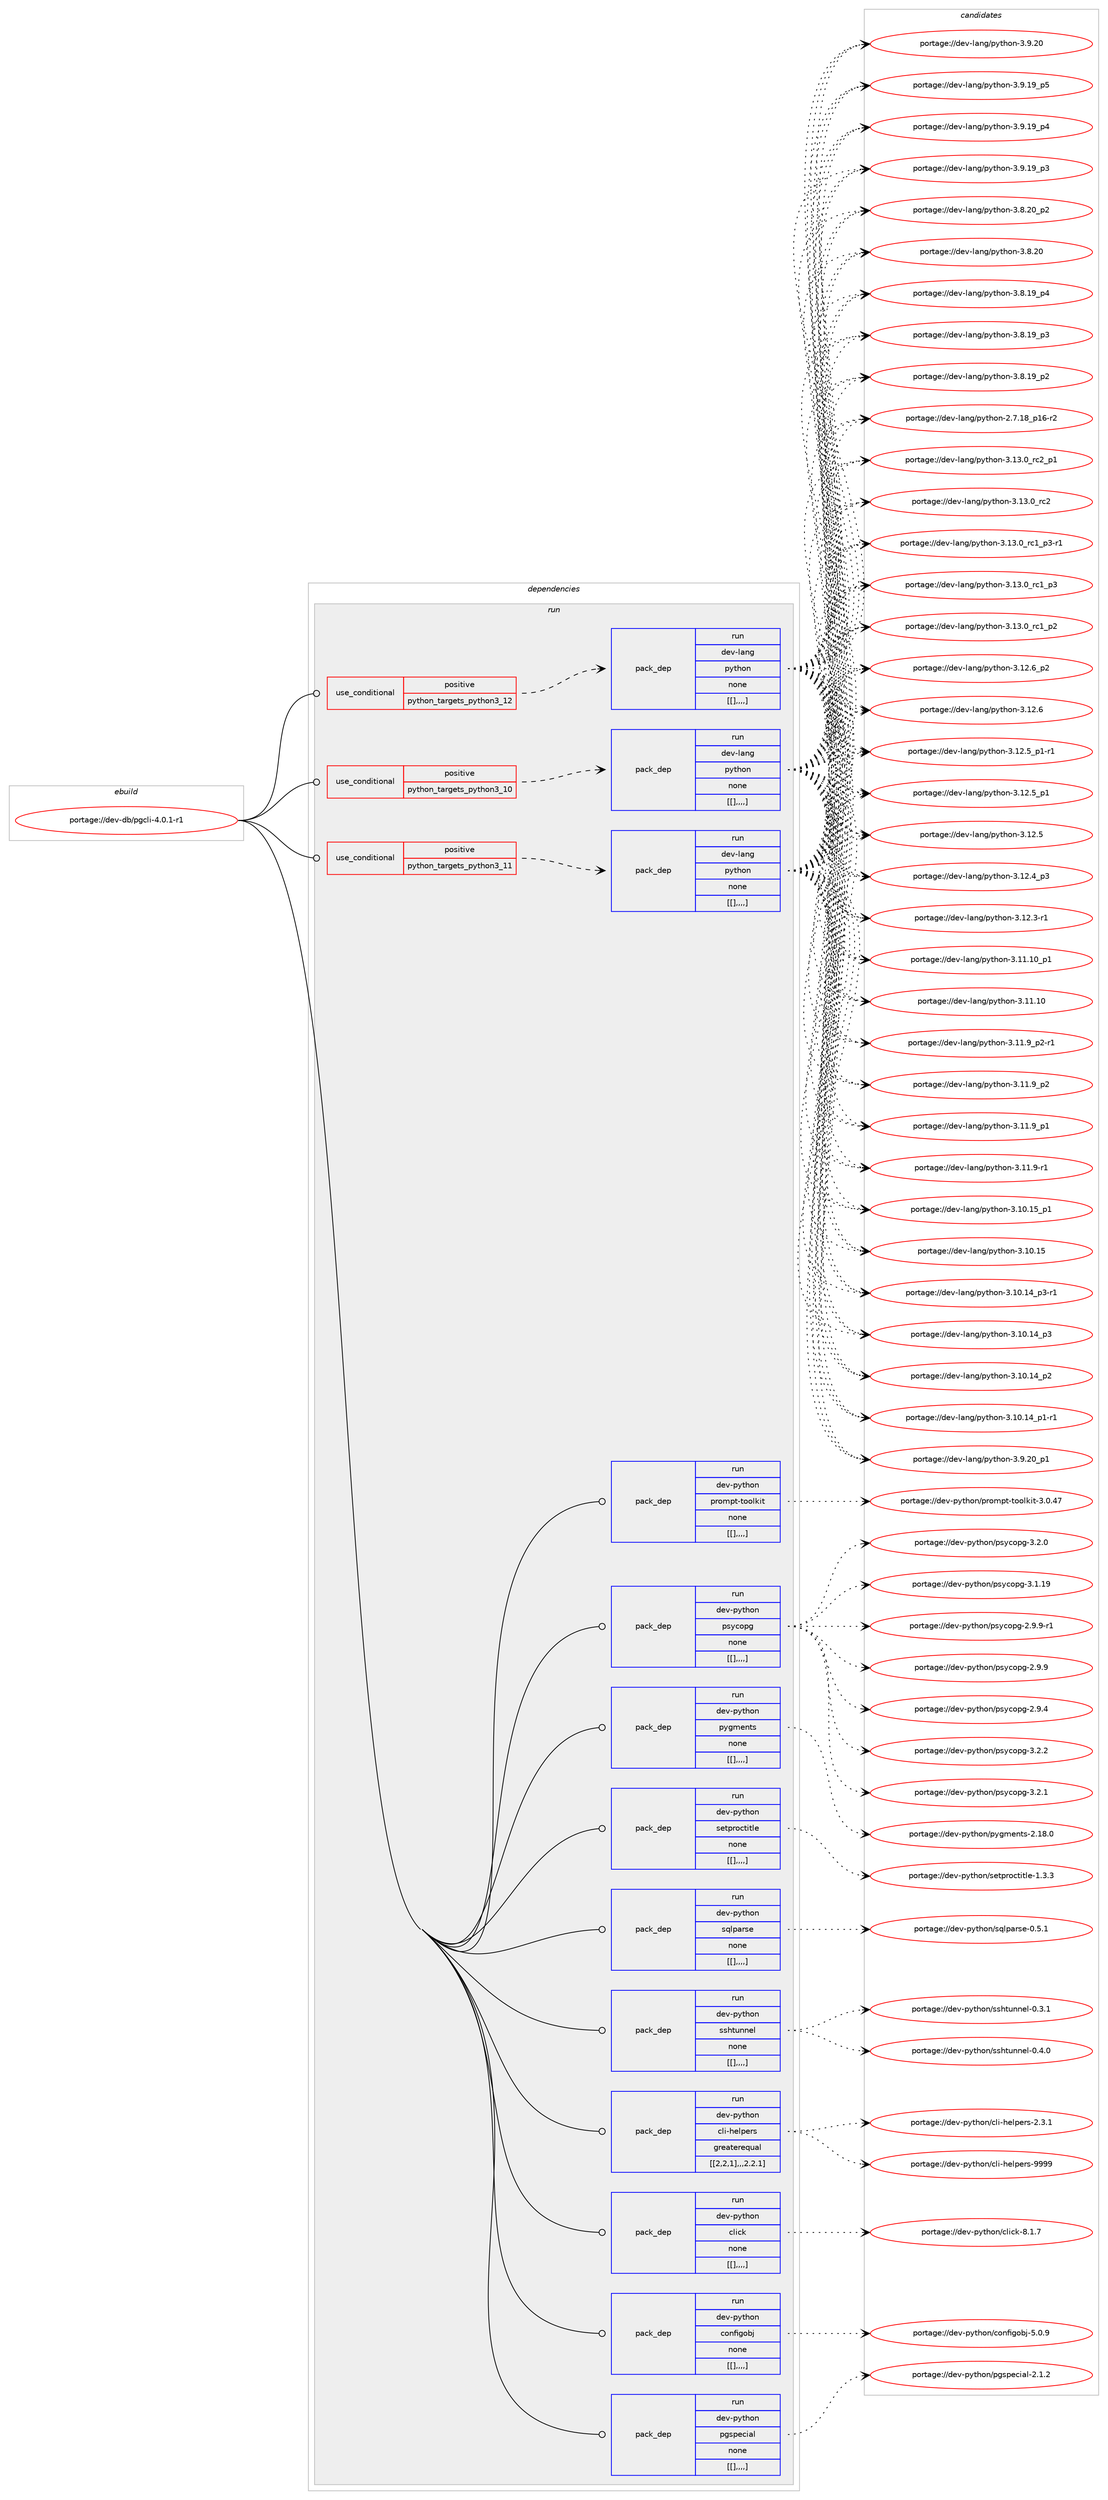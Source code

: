 digraph prolog {

# *************
# Graph options
# *************

newrank=true;
concentrate=true;
compound=true;
graph [rankdir=LR,fontname=Helvetica,fontsize=10,ranksep=1.5];#, ranksep=2.5, nodesep=0.2];
edge  [arrowhead=vee];
node  [fontname=Helvetica,fontsize=10];

# **********
# The ebuild
# **********

subgraph cluster_leftcol {
color=gray;
label=<<i>ebuild</i>>;
id [label="portage://dev-db/pgcli-4.0.1-r1", color=red, width=4, href="../dev-db/pgcli-4.0.1-r1.svg"];
}

# ****************
# The dependencies
# ****************

subgraph cluster_midcol {
color=gray;
label=<<i>dependencies</i>>;
subgraph cluster_compile {
fillcolor="#eeeeee";
style=filled;
label=<<i>compile</i>>;
}
subgraph cluster_compileandrun {
fillcolor="#eeeeee";
style=filled;
label=<<i>compile and run</i>>;
}
subgraph cluster_run {
fillcolor="#eeeeee";
style=filled;
label=<<i>run</i>>;
subgraph cond18253 {
dependency68476 [label=<<TABLE BORDER="0" CELLBORDER="1" CELLSPACING="0" CELLPADDING="4"><TR><TD ROWSPAN="3" CELLPADDING="10">use_conditional</TD></TR><TR><TD>positive</TD></TR><TR><TD>python_targets_python3_10</TD></TR></TABLE>>, shape=none, color=red];
subgraph pack49282 {
dependency68477 [label=<<TABLE BORDER="0" CELLBORDER="1" CELLSPACING="0" CELLPADDING="4" WIDTH="220"><TR><TD ROWSPAN="6" CELLPADDING="30">pack_dep</TD></TR><TR><TD WIDTH="110">run</TD></TR><TR><TD>dev-lang</TD></TR><TR><TD>python</TD></TR><TR><TD>none</TD></TR><TR><TD>[[],,,,]</TD></TR></TABLE>>, shape=none, color=blue];
}
dependency68476:e -> dependency68477:w [weight=20,style="dashed",arrowhead="vee"];
}
id:e -> dependency68476:w [weight=20,style="solid",arrowhead="odot"];
subgraph cond18254 {
dependency68478 [label=<<TABLE BORDER="0" CELLBORDER="1" CELLSPACING="0" CELLPADDING="4"><TR><TD ROWSPAN="3" CELLPADDING="10">use_conditional</TD></TR><TR><TD>positive</TD></TR><TR><TD>python_targets_python3_11</TD></TR></TABLE>>, shape=none, color=red];
subgraph pack49283 {
dependency68479 [label=<<TABLE BORDER="0" CELLBORDER="1" CELLSPACING="0" CELLPADDING="4" WIDTH="220"><TR><TD ROWSPAN="6" CELLPADDING="30">pack_dep</TD></TR><TR><TD WIDTH="110">run</TD></TR><TR><TD>dev-lang</TD></TR><TR><TD>python</TD></TR><TR><TD>none</TD></TR><TR><TD>[[],,,,]</TD></TR></TABLE>>, shape=none, color=blue];
}
dependency68478:e -> dependency68479:w [weight=20,style="dashed",arrowhead="vee"];
}
id:e -> dependency68478:w [weight=20,style="solid",arrowhead="odot"];
subgraph cond18255 {
dependency68480 [label=<<TABLE BORDER="0" CELLBORDER="1" CELLSPACING="0" CELLPADDING="4"><TR><TD ROWSPAN="3" CELLPADDING="10">use_conditional</TD></TR><TR><TD>positive</TD></TR><TR><TD>python_targets_python3_12</TD></TR></TABLE>>, shape=none, color=red];
subgraph pack49284 {
dependency68481 [label=<<TABLE BORDER="0" CELLBORDER="1" CELLSPACING="0" CELLPADDING="4" WIDTH="220"><TR><TD ROWSPAN="6" CELLPADDING="30">pack_dep</TD></TR><TR><TD WIDTH="110">run</TD></TR><TR><TD>dev-lang</TD></TR><TR><TD>python</TD></TR><TR><TD>none</TD></TR><TR><TD>[[],,,,]</TD></TR></TABLE>>, shape=none, color=blue];
}
dependency68480:e -> dependency68481:w [weight=20,style="dashed",arrowhead="vee"];
}
id:e -> dependency68480:w [weight=20,style="solid",arrowhead="odot"];
subgraph pack49285 {
dependency68482 [label=<<TABLE BORDER="0" CELLBORDER="1" CELLSPACING="0" CELLPADDING="4" WIDTH="220"><TR><TD ROWSPAN="6" CELLPADDING="30">pack_dep</TD></TR><TR><TD WIDTH="110">run</TD></TR><TR><TD>dev-python</TD></TR><TR><TD>cli-helpers</TD></TR><TR><TD>greaterequal</TD></TR><TR><TD>[[2,2,1],,,2.2.1]</TD></TR></TABLE>>, shape=none, color=blue];
}
id:e -> dependency68482:w [weight=20,style="solid",arrowhead="odot"];
subgraph pack49286 {
dependency68483 [label=<<TABLE BORDER="0" CELLBORDER="1" CELLSPACING="0" CELLPADDING="4" WIDTH="220"><TR><TD ROWSPAN="6" CELLPADDING="30">pack_dep</TD></TR><TR><TD WIDTH="110">run</TD></TR><TR><TD>dev-python</TD></TR><TR><TD>click</TD></TR><TR><TD>none</TD></TR><TR><TD>[[],,,,]</TD></TR></TABLE>>, shape=none, color=blue];
}
id:e -> dependency68483:w [weight=20,style="solid",arrowhead="odot"];
subgraph pack49287 {
dependency68484 [label=<<TABLE BORDER="0" CELLBORDER="1" CELLSPACING="0" CELLPADDING="4" WIDTH="220"><TR><TD ROWSPAN="6" CELLPADDING="30">pack_dep</TD></TR><TR><TD WIDTH="110">run</TD></TR><TR><TD>dev-python</TD></TR><TR><TD>configobj</TD></TR><TR><TD>none</TD></TR><TR><TD>[[],,,,]</TD></TR></TABLE>>, shape=none, color=blue];
}
id:e -> dependency68484:w [weight=20,style="solid",arrowhead="odot"];
subgraph pack49288 {
dependency68485 [label=<<TABLE BORDER="0" CELLBORDER="1" CELLSPACING="0" CELLPADDING="4" WIDTH="220"><TR><TD ROWSPAN="6" CELLPADDING="30">pack_dep</TD></TR><TR><TD WIDTH="110">run</TD></TR><TR><TD>dev-python</TD></TR><TR><TD>pgspecial</TD></TR><TR><TD>none</TD></TR><TR><TD>[[],,,,]</TD></TR></TABLE>>, shape=none, color=blue];
}
id:e -> dependency68485:w [weight=20,style="solid",arrowhead="odot"];
subgraph pack49289 {
dependency68486 [label=<<TABLE BORDER="0" CELLBORDER="1" CELLSPACING="0" CELLPADDING="4" WIDTH="220"><TR><TD ROWSPAN="6" CELLPADDING="30">pack_dep</TD></TR><TR><TD WIDTH="110">run</TD></TR><TR><TD>dev-python</TD></TR><TR><TD>prompt-toolkit</TD></TR><TR><TD>none</TD></TR><TR><TD>[[],,,,]</TD></TR></TABLE>>, shape=none, color=blue];
}
id:e -> dependency68486:w [weight=20,style="solid",arrowhead="odot"];
subgraph pack49290 {
dependency68487 [label=<<TABLE BORDER="0" CELLBORDER="1" CELLSPACING="0" CELLPADDING="4" WIDTH="220"><TR><TD ROWSPAN="6" CELLPADDING="30">pack_dep</TD></TR><TR><TD WIDTH="110">run</TD></TR><TR><TD>dev-python</TD></TR><TR><TD>psycopg</TD></TR><TR><TD>none</TD></TR><TR><TD>[[],,,,]</TD></TR></TABLE>>, shape=none, color=blue];
}
id:e -> dependency68487:w [weight=20,style="solid",arrowhead="odot"];
subgraph pack49291 {
dependency68488 [label=<<TABLE BORDER="0" CELLBORDER="1" CELLSPACING="0" CELLPADDING="4" WIDTH="220"><TR><TD ROWSPAN="6" CELLPADDING="30">pack_dep</TD></TR><TR><TD WIDTH="110">run</TD></TR><TR><TD>dev-python</TD></TR><TR><TD>pygments</TD></TR><TR><TD>none</TD></TR><TR><TD>[[],,,,]</TD></TR></TABLE>>, shape=none, color=blue];
}
id:e -> dependency68488:w [weight=20,style="solid",arrowhead="odot"];
subgraph pack49292 {
dependency68489 [label=<<TABLE BORDER="0" CELLBORDER="1" CELLSPACING="0" CELLPADDING="4" WIDTH="220"><TR><TD ROWSPAN="6" CELLPADDING="30">pack_dep</TD></TR><TR><TD WIDTH="110">run</TD></TR><TR><TD>dev-python</TD></TR><TR><TD>setproctitle</TD></TR><TR><TD>none</TD></TR><TR><TD>[[],,,,]</TD></TR></TABLE>>, shape=none, color=blue];
}
id:e -> dependency68489:w [weight=20,style="solid",arrowhead="odot"];
subgraph pack49293 {
dependency68490 [label=<<TABLE BORDER="0" CELLBORDER="1" CELLSPACING="0" CELLPADDING="4" WIDTH="220"><TR><TD ROWSPAN="6" CELLPADDING="30">pack_dep</TD></TR><TR><TD WIDTH="110">run</TD></TR><TR><TD>dev-python</TD></TR><TR><TD>sqlparse</TD></TR><TR><TD>none</TD></TR><TR><TD>[[],,,,]</TD></TR></TABLE>>, shape=none, color=blue];
}
id:e -> dependency68490:w [weight=20,style="solid",arrowhead="odot"];
subgraph pack49294 {
dependency68491 [label=<<TABLE BORDER="0" CELLBORDER="1" CELLSPACING="0" CELLPADDING="4" WIDTH="220"><TR><TD ROWSPAN="6" CELLPADDING="30">pack_dep</TD></TR><TR><TD WIDTH="110">run</TD></TR><TR><TD>dev-python</TD></TR><TR><TD>sshtunnel</TD></TR><TR><TD>none</TD></TR><TR><TD>[[],,,,]</TD></TR></TABLE>>, shape=none, color=blue];
}
id:e -> dependency68491:w [weight=20,style="solid",arrowhead="odot"];
}
}

# **************
# The candidates
# **************

subgraph cluster_choices {
rank=same;
color=gray;
label=<<i>candidates</i>>;

subgraph choice49282 {
color=black;
nodesep=1;
choice100101118451089711010347112121116104111110455146495146489511499509511249 [label="portage://dev-lang/python-3.13.0_rc2_p1", color=red, width=4,href="../dev-lang/python-3.13.0_rc2_p1.svg"];
choice10010111845108971101034711212111610411111045514649514648951149950 [label="portage://dev-lang/python-3.13.0_rc2", color=red, width=4,href="../dev-lang/python-3.13.0_rc2.svg"];
choice1001011184510897110103471121211161041111104551464951464895114994995112514511449 [label="portage://dev-lang/python-3.13.0_rc1_p3-r1", color=red, width=4,href="../dev-lang/python-3.13.0_rc1_p3-r1.svg"];
choice100101118451089711010347112121116104111110455146495146489511499499511251 [label="portage://dev-lang/python-3.13.0_rc1_p3", color=red, width=4,href="../dev-lang/python-3.13.0_rc1_p3.svg"];
choice100101118451089711010347112121116104111110455146495146489511499499511250 [label="portage://dev-lang/python-3.13.0_rc1_p2", color=red, width=4,href="../dev-lang/python-3.13.0_rc1_p2.svg"];
choice100101118451089711010347112121116104111110455146495046549511250 [label="portage://dev-lang/python-3.12.6_p2", color=red, width=4,href="../dev-lang/python-3.12.6_p2.svg"];
choice10010111845108971101034711212111610411111045514649504654 [label="portage://dev-lang/python-3.12.6", color=red, width=4,href="../dev-lang/python-3.12.6.svg"];
choice1001011184510897110103471121211161041111104551464950465395112494511449 [label="portage://dev-lang/python-3.12.5_p1-r1", color=red, width=4,href="../dev-lang/python-3.12.5_p1-r1.svg"];
choice100101118451089711010347112121116104111110455146495046539511249 [label="portage://dev-lang/python-3.12.5_p1", color=red, width=4,href="../dev-lang/python-3.12.5_p1.svg"];
choice10010111845108971101034711212111610411111045514649504653 [label="portage://dev-lang/python-3.12.5", color=red, width=4,href="../dev-lang/python-3.12.5.svg"];
choice100101118451089711010347112121116104111110455146495046529511251 [label="portage://dev-lang/python-3.12.4_p3", color=red, width=4,href="../dev-lang/python-3.12.4_p3.svg"];
choice100101118451089711010347112121116104111110455146495046514511449 [label="portage://dev-lang/python-3.12.3-r1", color=red, width=4,href="../dev-lang/python-3.12.3-r1.svg"];
choice10010111845108971101034711212111610411111045514649494649489511249 [label="portage://dev-lang/python-3.11.10_p1", color=red, width=4,href="../dev-lang/python-3.11.10_p1.svg"];
choice1001011184510897110103471121211161041111104551464949464948 [label="portage://dev-lang/python-3.11.10", color=red, width=4,href="../dev-lang/python-3.11.10.svg"];
choice1001011184510897110103471121211161041111104551464949465795112504511449 [label="portage://dev-lang/python-3.11.9_p2-r1", color=red, width=4,href="../dev-lang/python-3.11.9_p2-r1.svg"];
choice100101118451089711010347112121116104111110455146494946579511250 [label="portage://dev-lang/python-3.11.9_p2", color=red, width=4,href="../dev-lang/python-3.11.9_p2.svg"];
choice100101118451089711010347112121116104111110455146494946579511249 [label="portage://dev-lang/python-3.11.9_p1", color=red, width=4,href="../dev-lang/python-3.11.9_p1.svg"];
choice100101118451089711010347112121116104111110455146494946574511449 [label="portage://dev-lang/python-3.11.9-r1", color=red, width=4,href="../dev-lang/python-3.11.9-r1.svg"];
choice10010111845108971101034711212111610411111045514649484649539511249 [label="portage://dev-lang/python-3.10.15_p1", color=red, width=4,href="../dev-lang/python-3.10.15_p1.svg"];
choice1001011184510897110103471121211161041111104551464948464953 [label="portage://dev-lang/python-3.10.15", color=red, width=4,href="../dev-lang/python-3.10.15.svg"];
choice100101118451089711010347112121116104111110455146494846495295112514511449 [label="portage://dev-lang/python-3.10.14_p3-r1", color=red, width=4,href="../dev-lang/python-3.10.14_p3-r1.svg"];
choice10010111845108971101034711212111610411111045514649484649529511251 [label="portage://dev-lang/python-3.10.14_p3", color=red, width=4,href="../dev-lang/python-3.10.14_p3.svg"];
choice10010111845108971101034711212111610411111045514649484649529511250 [label="portage://dev-lang/python-3.10.14_p2", color=red, width=4,href="../dev-lang/python-3.10.14_p2.svg"];
choice100101118451089711010347112121116104111110455146494846495295112494511449 [label="portage://dev-lang/python-3.10.14_p1-r1", color=red, width=4,href="../dev-lang/python-3.10.14_p1-r1.svg"];
choice100101118451089711010347112121116104111110455146574650489511249 [label="portage://dev-lang/python-3.9.20_p1", color=red, width=4,href="../dev-lang/python-3.9.20_p1.svg"];
choice10010111845108971101034711212111610411111045514657465048 [label="portage://dev-lang/python-3.9.20", color=red, width=4,href="../dev-lang/python-3.9.20.svg"];
choice100101118451089711010347112121116104111110455146574649579511253 [label="portage://dev-lang/python-3.9.19_p5", color=red, width=4,href="../dev-lang/python-3.9.19_p5.svg"];
choice100101118451089711010347112121116104111110455146574649579511252 [label="portage://dev-lang/python-3.9.19_p4", color=red, width=4,href="../dev-lang/python-3.9.19_p4.svg"];
choice100101118451089711010347112121116104111110455146574649579511251 [label="portage://dev-lang/python-3.9.19_p3", color=red, width=4,href="../dev-lang/python-3.9.19_p3.svg"];
choice100101118451089711010347112121116104111110455146564650489511250 [label="portage://dev-lang/python-3.8.20_p2", color=red, width=4,href="../dev-lang/python-3.8.20_p2.svg"];
choice10010111845108971101034711212111610411111045514656465048 [label="portage://dev-lang/python-3.8.20", color=red, width=4,href="../dev-lang/python-3.8.20.svg"];
choice100101118451089711010347112121116104111110455146564649579511252 [label="portage://dev-lang/python-3.8.19_p4", color=red, width=4,href="../dev-lang/python-3.8.19_p4.svg"];
choice100101118451089711010347112121116104111110455146564649579511251 [label="portage://dev-lang/python-3.8.19_p3", color=red, width=4,href="../dev-lang/python-3.8.19_p3.svg"];
choice100101118451089711010347112121116104111110455146564649579511250 [label="portage://dev-lang/python-3.8.19_p2", color=red, width=4,href="../dev-lang/python-3.8.19_p2.svg"];
choice100101118451089711010347112121116104111110455046554649569511249544511450 [label="portage://dev-lang/python-2.7.18_p16-r2", color=red, width=4,href="../dev-lang/python-2.7.18_p16-r2.svg"];
dependency68477:e -> choice100101118451089711010347112121116104111110455146495146489511499509511249:w [style=dotted,weight="100"];
dependency68477:e -> choice10010111845108971101034711212111610411111045514649514648951149950:w [style=dotted,weight="100"];
dependency68477:e -> choice1001011184510897110103471121211161041111104551464951464895114994995112514511449:w [style=dotted,weight="100"];
dependency68477:e -> choice100101118451089711010347112121116104111110455146495146489511499499511251:w [style=dotted,weight="100"];
dependency68477:e -> choice100101118451089711010347112121116104111110455146495146489511499499511250:w [style=dotted,weight="100"];
dependency68477:e -> choice100101118451089711010347112121116104111110455146495046549511250:w [style=dotted,weight="100"];
dependency68477:e -> choice10010111845108971101034711212111610411111045514649504654:w [style=dotted,weight="100"];
dependency68477:e -> choice1001011184510897110103471121211161041111104551464950465395112494511449:w [style=dotted,weight="100"];
dependency68477:e -> choice100101118451089711010347112121116104111110455146495046539511249:w [style=dotted,weight="100"];
dependency68477:e -> choice10010111845108971101034711212111610411111045514649504653:w [style=dotted,weight="100"];
dependency68477:e -> choice100101118451089711010347112121116104111110455146495046529511251:w [style=dotted,weight="100"];
dependency68477:e -> choice100101118451089711010347112121116104111110455146495046514511449:w [style=dotted,weight="100"];
dependency68477:e -> choice10010111845108971101034711212111610411111045514649494649489511249:w [style=dotted,weight="100"];
dependency68477:e -> choice1001011184510897110103471121211161041111104551464949464948:w [style=dotted,weight="100"];
dependency68477:e -> choice1001011184510897110103471121211161041111104551464949465795112504511449:w [style=dotted,weight="100"];
dependency68477:e -> choice100101118451089711010347112121116104111110455146494946579511250:w [style=dotted,weight="100"];
dependency68477:e -> choice100101118451089711010347112121116104111110455146494946579511249:w [style=dotted,weight="100"];
dependency68477:e -> choice100101118451089711010347112121116104111110455146494946574511449:w [style=dotted,weight="100"];
dependency68477:e -> choice10010111845108971101034711212111610411111045514649484649539511249:w [style=dotted,weight="100"];
dependency68477:e -> choice1001011184510897110103471121211161041111104551464948464953:w [style=dotted,weight="100"];
dependency68477:e -> choice100101118451089711010347112121116104111110455146494846495295112514511449:w [style=dotted,weight="100"];
dependency68477:e -> choice10010111845108971101034711212111610411111045514649484649529511251:w [style=dotted,weight="100"];
dependency68477:e -> choice10010111845108971101034711212111610411111045514649484649529511250:w [style=dotted,weight="100"];
dependency68477:e -> choice100101118451089711010347112121116104111110455146494846495295112494511449:w [style=dotted,weight="100"];
dependency68477:e -> choice100101118451089711010347112121116104111110455146574650489511249:w [style=dotted,weight="100"];
dependency68477:e -> choice10010111845108971101034711212111610411111045514657465048:w [style=dotted,weight="100"];
dependency68477:e -> choice100101118451089711010347112121116104111110455146574649579511253:w [style=dotted,weight="100"];
dependency68477:e -> choice100101118451089711010347112121116104111110455146574649579511252:w [style=dotted,weight="100"];
dependency68477:e -> choice100101118451089711010347112121116104111110455146574649579511251:w [style=dotted,weight="100"];
dependency68477:e -> choice100101118451089711010347112121116104111110455146564650489511250:w [style=dotted,weight="100"];
dependency68477:e -> choice10010111845108971101034711212111610411111045514656465048:w [style=dotted,weight="100"];
dependency68477:e -> choice100101118451089711010347112121116104111110455146564649579511252:w [style=dotted,weight="100"];
dependency68477:e -> choice100101118451089711010347112121116104111110455146564649579511251:w [style=dotted,weight="100"];
dependency68477:e -> choice100101118451089711010347112121116104111110455146564649579511250:w [style=dotted,weight="100"];
dependency68477:e -> choice100101118451089711010347112121116104111110455046554649569511249544511450:w [style=dotted,weight="100"];
}
subgraph choice49283 {
color=black;
nodesep=1;
choice100101118451089711010347112121116104111110455146495146489511499509511249 [label="portage://dev-lang/python-3.13.0_rc2_p1", color=red, width=4,href="../dev-lang/python-3.13.0_rc2_p1.svg"];
choice10010111845108971101034711212111610411111045514649514648951149950 [label="portage://dev-lang/python-3.13.0_rc2", color=red, width=4,href="../dev-lang/python-3.13.0_rc2.svg"];
choice1001011184510897110103471121211161041111104551464951464895114994995112514511449 [label="portage://dev-lang/python-3.13.0_rc1_p3-r1", color=red, width=4,href="../dev-lang/python-3.13.0_rc1_p3-r1.svg"];
choice100101118451089711010347112121116104111110455146495146489511499499511251 [label="portage://dev-lang/python-3.13.0_rc1_p3", color=red, width=4,href="../dev-lang/python-3.13.0_rc1_p3.svg"];
choice100101118451089711010347112121116104111110455146495146489511499499511250 [label="portage://dev-lang/python-3.13.0_rc1_p2", color=red, width=4,href="../dev-lang/python-3.13.0_rc1_p2.svg"];
choice100101118451089711010347112121116104111110455146495046549511250 [label="portage://dev-lang/python-3.12.6_p2", color=red, width=4,href="../dev-lang/python-3.12.6_p2.svg"];
choice10010111845108971101034711212111610411111045514649504654 [label="portage://dev-lang/python-3.12.6", color=red, width=4,href="../dev-lang/python-3.12.6.svg"];
choice1001011184510897110103471121211161041111104551464950465395112494511449 [label="portage://dev-lang/python-3.12.5_p1-r1", color=red, width=4,href="../dev-lang/python-3.12.5_p1-r1.svg"];
choice100101118451089711010347112121116104111110455146495046539511249 [label="portage://dev-lang/python-3.12.5_p1", color=red, width=4,href="../dev-lang/python-3.12.5_p1.svg"];
choice10010111845108971101034711212111610411111045514649504653 [label="portage://dev-lang/python-3.12.5", color=red, width=4,href="../dev-lang/python-3.12.5.svg"];
choice100101118451089711010347112121116104111110455146495046529511251 [label="portage://dev-lang/python-3.12.4_p3", color=red, width=4,href="../dev-lang/python-3.12.4_p3.svg"];
choice100101118451089711010347112121116104111110455146495046514511449 [label="portage://dev-lang/python-3.12.3-r1", color=red, width=4,href="../dev-lang/python-3.12.3-r1.svg"];
choice10010111845108971101034711212111610411111045514649494649489511249 [label="portage://dev-lang/python-3.11.10_p1", color=red, width=4,href="../dev-lang/python-3.11.10_p1.svg"];
choice1001011184510897110103471121211161041111104551464949464948 [label="portage://dev-lang/python-3.11.10", color=red, width=4,href="../dev-lang/python-3.11.10.svg"];
choice1001011184510897110103471121211161041111104551464949465795112504511449 [label="portage://dev-lang/python-3.11.9_p2-r1", color=red, width=4,href="../dev-lang/python-3.11.9_p2-r1.svg"];
choice100101118451089711010347112121116104111110455146494946579511250 [label="portage://dev-lang/python-3.11.9_p2", color=red, width=4,href="../dev-lang/python-3.11.9_p2.svg"];
choice100101118451089711010347112121116104111110455146494946579511249 [label="portage://dev-lang/python-3.11.9_p1", color=red, width=4,href="../dev-lang/python-3.11.9_p1.svg"];
choice100101118451089711010347112121116104111110455146494946574511449 [label="portage://dev-lang/python-3.11.9-r1", color=red, width=4,href="../dev-lang/python-3.11.9-r1.svg"];
choice10010111845108971101034711212111610411111045514649484649539511249 [label="portage://dev-lang/python-3.10.15_p1", color=red, width=4,href="../dev-lang/python-3.10.15_p1.svg"];
choice1001011184510897110103471121211161041111104551464948464953 [label="portage://dev-lang/python-3.10.15", color=red, width=4,href="../dev-lang/python-3.10.15.svg"];
choice100101118451089711010347112121116104111110455146494846495295112514511449 [label="portage://dev-lang/python-3.10.14_p3-r1", color=red, width=4,href="../dev-lang/python-3.10.14_p3-r1.svg"];
choice10010111845108971101034711212111610411111045514649484649529511251 [label="portage://dev-lang/python-3.10.14_p3", color=red, width=4,href="../dev-lang/python-3.10.14_p3.svg"];
choice10010111845108971101034711212111610411111045514649484649529511250 [label="portage://dev-lang/python-3.10.14_p2", color=red, width=4,href="../dev-lang/python-3.10.14_p2.svg"];
choice100101118451089711010347112121116104111110455146494846495295112494511449 [label="portage://dev-lang/python-3.10.14_p1-r1", color=red, width=4,href="../dev-lang/python-3.10.14_p1-r1.svg"];
choice100101118451089711010347112121116104111110455146574650489511249 [label="portage://dev-lang/python-3.9.20_p1", color=red, width=4,href="../dev-lang/python-3.9.20_p1.svg"];
choice10010111845108971101034711212111610411111045514657465048 [label="portage://dev-lang/python-3.9.20", color=red, width=4,href="../dev-lang/python-3.9.20.svg"];
choice100101118451089711010347112121116104111110455146574649579511253 [label="portage://dev-lang/python-3.9.19_p5", color=red, width=4,href="../dev-lang/python-3.9.19_p5.svg"];
choice100101118451089711010347112121116104111110455146574649579511252 [label="portage://dev-lang/python-3.9.19_p4", color=red, width=4,href="../dev-lang/python-3.9.19_p4.svg"];
choice100101118451089711010347112121116104111110455146574649579511251 [label="portage://dev-lang/python-3.9.19_p3", color=red, width=4,href="../dev-lang/python-3.9.19_p3.svg"];
choice100101118451089711010347112121116104111110455146564650489511250 [label="portage://dev-lang/python-3.8.20_p2", color=red, width=4,href="../dev-lang/python-3.8.20_p2.svg"];
choice10010111845108971101034711212111610411111045514656465048 [label="portage://dev-lang/python-3.8.20", color=red, width=4,href="../dev-lang/python-3.8.20.svg"];
choice100101118451089711010347112121116104111110455146564649579511252 [label="portage://dev-lang/python-3.8.19_p4", color=red, width=4,href="../dev-lang/python-3.8.19_p4.svg"];
choice100101118451089711010347112121116104111110455146564649579511251 [label="portage://dev-lang/python-3.8.19_p3", color=red, width=4,href="../dev-lang/python-3.8.19_p3.svg"];
choice100101118451089711010347112121116104111110455146564649579511250 [label="portage://dev-lang/python-3.8.19_p2", color=red, width=4,href="../dev-lang/python-3.8.19_p2.svg"];
choice100101118451089711010347112121116104111110455046554649569511249544511450 [label="portage://dev-lang/python-2.7.18_p16-r2", color=red, width=4,href="../dev-lang/python-2.7.18_p16-r2.svg"];
dependency68479:e -> choice100101118451089711010347112121116104111110455146495146489511499509511249:w [style=dotted,weight="100"];
dependency68479:e -> choice10010111845108971101034711212111610411111045514649514648951149950:w [style=dotted,weight="100"];
dependency68479:e -> choice1001011184510897110103471121211161041111104551464951464895114994995112514511449:w [style=dotted,weight="100"];
dependency68479:e -> choice100101118451089711010347112121116104111110455146495146489511499499511251:w [style=dotted,weight="100"];
dependency68479:e -> choice100101118451089711010347112121116104111110455146495146489511499499511250:w [style=dotted,weight="100"];
dependency68479:e -> choice100101118451089711010347112121116104111110455146495046549511250:w [style=dotted,weight="100"];
dependency68479:e -> choice10010111845108971101034711212111610411111045514649504654:w [style=dotted,weight="100"];
dependency68479:e -> choice1001011184510897110103471121211161041111104551464950465395112494511449:w [style=dotted,weight="100"];
dependency68479:e -> choice100101118451089711010347112121116104111110455146495046539511249:w [style=dotted,weight="100"];
dependency68479:e -> choice10010111845108971101034711212111610411111045514649504653:w [style=dotted,weight="100"];
dependency68479:e -> choice100101118451089711010347112121116104111110455146495046529511251:w [style=dotted,weight="100"];
dependency68479:e -> choice100101118451089711010347112121116104111110455146495046514511449:w [style=dotted,weight="100"];
dependency68479:e -> choice10010111845108971101034711212111610411111045514649494649489511249:w [style=dotted,weight="100"];
dependency68479:e -> choice1001011184510897110103471121211161041111104551464949464948:w [style=dotted,weight="100"];
dependency68479:e -> choice1001011184510897110103471121211161041111104551464949465795112504511449:w [style=dotted,weight="100"];
dependency68479:e -> choice100101118451089711010347112121116104111110455146494946579511250:w [style=dotted,weight="100"];
dependency68479:e -> choice100101118451089711010347112121116104111110455146494946579511249:w [style=dotted,weight="100"];
dependency68479:e -> choice100101118451089711010347112121116104111110455146494946574511449:w [style=dotted,weight="100"];
dependency68479:e -> choice10010111845108971101034711212111610411111045514649484649539511249:w [style=dotted,weight="100"];
dependency68479:e -> choice1001011184510897110103471121211161041111104551464948464953:w [style=dotted,weight="100"];
dependency68479:e -> choice100101118451089711010347112121116104111110455146494846495295112514511449:w [style=dotted,weight="100"];
dependency68479:e -> choice10010111845108971101034711212111610411111045514649484649529511251:w [style=dotted,weight="100"];
dependency68479:e -> choice10010111845108971101034711212111610411111045514649484649529511250:w [style=dotted,weight="100"];
dependency68479:e -> choice100101118451089711010347112121116104111110455146494846495295112494511449:w [style=dotted,weight="100"];
dependency68479:e -> choice100101118451089711010347112121116104111110455146574650489511249:w [style=dotted,weight="100"];
dependency68479:e -> choice10010111845108971101034711212111610411111045514657465048:w [style=dotted,weight="100"];
dependency68479:e -> choice100101118451089711010347112121116104111110455146574649579511253:w [style=dotted,weight="100"];
dependency68479:e -> choice100101118451089711010347112121116104111110455146574649579511252:w [style=dotted,weight="100"];
dependency68479:e -> choice100101118451089711010347112121116104111110455146574649579511251:w [style=dotted,weight="100"];
dependency68479:e -> choice100101118451089711010347112121116104111110455146564650489511250:w [style=dotted,weight="100"];
dependency68479:e -> choice10010111845108971101034711212111610411111045514656465048:w [style=dotted,weight="100"];
dependency68479:e -> choice100101118451089711010347112121116104111110455146564649579511252:w [style=dotted,weight="100"];
dependency68479:e -> choice100101118451089711010347112121116104111110455146564649579511251:w [style=dotted,weight="100"];
dependency68479:e -> choice100101118451089711010347112121116104111110455146564649579511250:w [style=dotted,weight="100"];
dependency68479:e -> choice100101118451089711010347112121116104111110455046554649569511249544511450:w [style=dotted,weight="100"];
}
subgraph choice49284 {
color=black;
nodesep=1;
choice100101118451089711010347112121116104111110455146495146489511499509511249 [label="portage://dev-lang/python-3.13.0_rc2_p1", color=red, width=4,href="../dev-lang/python-3.13.0_rc2_p1.svg"];
choice10010111845108971101034711212111610411111045514649514648951149950 [label="portage://dev-lang/python-3.13.0_rc2", color=red, width=4,href="../dev-lang/python-3.13.0_rc2.svg"];
choice1001011184510897110103471121211161041111104551464951464895114994995112514511449 [label="portage://dev-lang/python-3.13.0_rc1_p3-r1", color=red, width=4,href="../dev-lang/python-3.13.0_rc1_p3-r1.svg"];
choice100101118451089711010347112121116104111110455146495146489511499499511251 [label="portage://dev-lang/python-3.13.0_rc1_p3", color=red, width=4,href="../dev-lang/python-3.13.0_rc1_p3.svg"];
choice100101118451089711010347112121116104111110455146495146489511499499511250 [label="portage://dev-lang/python-3.13.0_rc1_p2", color=red, width=4,href="../dev-lang/python-3.13.0_rc1_p2.svg"];
choice100101118451089711010347112121116104111110455146495046549511250 [label="portage://dev-lang/python-3.12.6_p2", color=red, width=4,href="../dev-lang/python-3.12.6_p2.svg"];
choice10010111845108971101034711212111610411111045514649504654 [label="portage://dev-lang/python-3.12.6", color=red, width=4,href="../dev-lang/python-3.12.6.svg"];
choice1001011184510897110103471121211161041111104551464950465395112494511449 [label="portage://dev-lang/python-3.12.5_p1-r1", color=red, width=4,href="../dev-lang/python-3.12.5_p1-r1.svg"];
choice100101118451089711010347112121116104111110455146495046539511249 [label="portage://dev-lang/python-3.12.5_p1", color=red, width=4,href="../dev-lang/python-3.12.5_p1.svg"];
choice10010111845108971101034711212111610411111045514649504653 [label="portage://dev-lang/python-3.12.5", color=red, width=4,href="../dev-lang/python-3.12.5.svg"];
choice100101118451089711010347112121116104111110455146495046529511251 [label="portage://dev-lang/python-3.12.4_p3", color=red, width=4,href="../dev-lang/python-3.12.4_p3.svg"];
choice100101118451089711010347112121116104111110455146495046514511449 [label="portage://dev-lang/python-3.12.3-r1", color=red, width=4,href="../dev-lang/python-3.12.3-r1.svg"];
choice10010111845108971101034711212111610411111045514649494649489511249 [label="portage://dev-lang/python-3.11.10_p1", color=red, width=4,href="../dev-lang/python-3.11.10_p1.svg"];
choice1001011184510897110103471121211161041111104551464949464948 [label="portage://dev-lang/python-3.11.10", color=red, width=4,href="../dev-lang/python-3.11.10.svg"];
choice1001011184510897110103471121211161041111104551464949465795112504511449 [label="portage://dev-lang/python-3.11.9_p2-r1", color=red, width=4,href="../dev-lang/python-3.11.9_p2-r1.svg"];
choice100101118451089711010347112121116104111110455146494946579511250 [label="portage://dev-lang/python-3.11.9_p2", color=red, width=4,href="../dev-lang/python-3.11.9_p2.svg"];
choice100101118451089711010347112121116104111110455146494946579511249 [label="portage://dev-lang/python-3.11.9_p1", color=red, width=4,href="../dev-lang/python-3.11.9_p1.svg"];
choice100101118451089711010347112121116104111110455146494946574511449 [label="portage://dev-lang/python-3.11.9-r1", color=red, width=4,href="../dev-lang/python-3.11.9-r1.svg"];
choice10010111845108971101034711212111610411111045514649484649539511249 [label="portage://dev-lang/python-3.10.15_p1", color=red, width=4,href="../dev-lang/python-3.10.15_p1.svg"];
choice1001011184510897110103471121211161041111104551464948464953 [label="portage://dev-lang/python-3.10.15", color=red, width=4,href="../dev-lang/python-3.10.15.svg"];
choice100101118451089711010347112121116104111110455146494846495295112514511449 [label="portage://dev-lang/python-3.10.14_p3-r1", color=red, width=4,href="../dev-lang/python-3.10.14_p3-r1.svg"];
choice10010111845108971101034711212111610411111045514649484649529511251 [label="portage://dev-lang/python-3.10.14_p3", color=red, width=4,href="../dev-lang/python-3.10.14_p3.svg"];
choice10010111845108971101034711212111610411111045514649484649529511250 [label="portage://dev-lang/python-3.10.14_p2", color=red, width=4,href="../dev-lang/python-3.10.14_p2.svg"];
choice100101118451089711010347112121116104111110455146494846495295112494511449 [label="portage://dev-lang/python-3.10.14_p1-r1", color=red, width=4,href="../dev-lang/python-3.10.14_p1-r1.svg"];
choice100101118451089711010347112121116104111110455146574650489511249 [label="portage://dev-lang/python-3.9.20_p1", color=red, width=4,href="../dev-lang/python-3.9.20_p1.svg"];
choice10010111845108971101034711212111610411111045514657465048 [label="portage://dev-lang/python-3.9.20", color=red, width=4,href="../dev-lang/python-3.9.20.svg"];
choice100101118451089711010347112121116104111110455146574649579511253 [label="portage://dev-lang/python-3.9.19_p5", color=red, width=4,href="../dev-lang/python-3.9.19_p5.svg"];
choice100101118451089711010347112121116104111110455146574649579511252 [label="portage://dev-lang/python-3.9.19_p4", color=red, width=4,href="../dev-lang/python-3.9.19_p4.svg"];
choice100101118451089711010347112121116104111110455146574649579511251 [label="portage://dev-lang/python-3.9.19_p3", color=red, width=4,href="../dev-lang/python-3.9.19_p3.svg"];
choice100101118451089711010347112121116104111110455146564650489511250 [label="portage://dev-lang/python-3.8.20_p2", color=red, width=4,href="../dev-lang/python-3.8.20_p2.svg"];
choice10010111845108971101034711212111610411111045514656465048 [label="portage://dev-lang/python-3.8.20", color=red, width=4,href="../dev-lang/python-3.8.20.svg"];
choice100101118451089711010347112121116104111110455146564649579511252 [label="portage://dev-lang/python-3.8.19_p4", color=red, width=4,href="../dev-lang/python-3.8.19_p4.svg"];
choice100101118451089711010347112121116104111110455146564649579511251 [label="portage://dev-lang/python-3.8.19_p3", color=red, width=4,href="../dev-lang/python-3.8.19_p3.svg"];
choice100101118451089711010347112121116104111110455146564649579511250 [label="portage://dev-lang/python-3.8.19_p2", color=red, width=4,href="../dev-lang/python-3.8.19_p2.svg"];
choice100101118451089711010347112121116104111110455046554649569511249544511450 [label="portage://dev-lang/python-2.7.18_p16-r2", color=red, width=4,href="../dev-lang/python-2.7.18_p16-r2.svg"];
dependency68481:e -> choice100101118451089711010347112121116104111110455146495146489511499509511249:w [style=dotted,weight="100"];
dependency68481:e -> choice10010111845108971101034711212111610411111045514649514648951149950:w [style=dotted,weight="100"];
dependency68481:e -> choice1001011184510897110103471121211161041111104551464951464895114994995112514511449:w [style=dotted,weight="100"];
dependency68481:e -> choice100101118451089711010347112121116104111110455146495146489511499499511251:w [style=dotted,weight="100"];
dependency68481:e -> choice100101118451089711010347112121116104111110455146495146489511499499511250:w [style=dotted,weight="100"];
dependency68481:e -> choice100101118451089711010347112121116104111110455146495046549511250:w [style=dotted,weight="100"];
dependency68481:e -> choice10010111845108971101034711212111610411111045514649504654:w [style=dotted,weight="100"];
dependency68481:e -> choice1001011184510897110103471121211161041111104551464950465395112494511449:w [style=dotted,weight="100"];
dependency68481:e -> choice100101118451089711010347112121116104111110455146495046539511249:w [style=dotted,weight="100"];
dependency68481:e -> choice10010111845108971101034711212111610411111045514649504653:w [style=dotted,weight="100"];
dependency68481:e -> choice100101118451089711010347112121116104111110455146495046529511251:w [style=dotted,weight="100"];
dependency68481:e -> choice100101118451089711010347112121116104111110455146495046514511449:w [style=dotted,weight="100"];
dependency68481:e -> choice10010111845108971101034711212111610411111045514649494649489511249:w [style=dotted,weight="100"];
dependency68481:e -> choice1001011184510897110103471121211161041111104551464949464948:w [style=dotted,weight="100"];
dependency68481:e -> choice1001011184510897110103471121211161041111104551464949465795112504511449:w [style=dotted,weight="100"];
dependency68481:e -> choice100101118451089711010347112121116104111110455146494946579511250:w [style=dotted,weight="100"];
dependency68481:e -> choice100101118451089711010347112121116104111110455146494946579511249:w [style=dotted,weight="100"];
dependency68481:e -> choice100101118451089711010347112121116104111110455146494946574511449:w [style=dotted,weight="100"];
dependency68481:e -> choice10010111845108971101034711212111610411111045514649484649539511249:w [style=dotted,weight="100"];
dependency68481:e -> choice1001011184510897110103471121211161041111104551464948464953:w [style=dotted,weight="100"];
dependency68481:e -> choice100101118451089711010347112121116104111110455146494846495295112514511449:w [style=dotted,weight="100"];
dependency68481:e -> choice10010111845108971101034711212111610411111045514649484649529511251:w [style=dotted,weight="100"];
dependency68481:e -> choice10010111845108971101034711212111610411111045514649484649529511250:w [style=dotted,weight="100"];
dependency68481:e -> choice100101118451089711010347112121116104111110455146494846495295112494511449:w [style=dotted,weight="100"];
dependency68481:e -> choice100101118451089711010347112121116104111110455146574650489511249:w [style=dotted,weight="100"];
dependency68481:e -> choice10010111845108971101034711212111610411111045514657465048:w [style=dotted,weight="100"];
dependency68481:e -> choice100101118451089711010347112121116104111110455146574649579511253:w [style=dotted,weight="100"];
dependency68481:e -> choice100101118451089711010347112121116104111110455146574649579511252:w [style=dotted,weight="100"];
dependency68481:e -> choice100101118451089711010347112121116104111110455146574649579511251:w [style=dotted,weight="100"];
dependency68481:e -> choice100101118451089711010347112121116104111110455146564650489511250:w [style=dotted,weight="100"];
dependency68481:e -> choice10010111845108971101034711212111610411111045514656465048:w [style=dotted,weight="100"];
dependency68481:e -> choice100101118451089711010347112121116104111110455146564649579511252:w [style=dotted,weight="100"];
dependency68481:e -> choice100101118451089711010347112121116104111110455146564649579511251:w [style=dotted,weight="100"];
dependency68481:e -> choice100101118451089711010347112121116104111110455146564649579511250:w [style=dotted,weight="100"];
dependency68481:e -> choice100101118451089711010347112121116104111110455046554649569511249544511450:w [style=dotted,weight="100"];
}
subgraph choice49285 {
color=black;
nodesep=1;
choice100101118451121211161041111104799108105451041011081121011141154557575757 [label="portage://dev-python/cli-helpers-9999", color=red, width=4,href="../dev-python/cli-helpers-9999.svg"];
choice10010111845112121116104111110479910810545104101108112101114115455046514649 [label="portage://dev-python/cli-helpers-2.3.1", color=red, width=4,href="../dev-python/cli-helpers-2.3.1.svg"];
dependency68482:e -> choice100101118451121211161041111104799108105451041011081121011141154557575757:w [style=dotted,weight="100"];
dependency68482:e -> choice10010111845112121116104111110479910810545104101108112101114115455046514649:w [style=dotted,weight="100"];
}
subgraph choice49286 {
color=black;
nodesep=1;
choice10010111845112121116104111110479910810599107455646494655 [label="portage://dev-python/click-8.1.7", color=red, width=4,href="../dev-python/click-8.1.7.svg"];
dependency68483:e -> choice10010111845112121116104111110479910810599107455646494655:w [style=dotted,weight="100"];
}
subgraph choice49287 {
color=black;
nodesep=1;
choice10010111845112121116104111110479911111010210510311198106455346484657 [label="portage://dev-python/configobj-5.0.9", color=red, width=4,href="../dev-python/configobj-5.0.9.svg"];
dependency68484:e -> choice10010111845112121116104111110479911111010210510311198106455346484657:w [style=dotted,weight="100"];
}
subgraph choice49288 {
color=black;
nodesep=1;
choice10010111845112121116104111110471121031151121019910597108455046494650 [label="portage://dev-python/pgspecial-2.1.2", color=red, width=4,href="../dev-python/pgspecial-2.1.2.svg"];
dependency68485:e -> choice10010111845112121116104111110471121031151121019910597108455046494650:w [style=dotted,weight="100"];
}
subgraph choice49289 {
color=black;
nodesep=1;
choice10010111845112121116104111110471121141111091121164511611111110810710511645514648465255 [label="portage://dev-python/prompt-toolkit-3.0.47", color=red, width=4,href="../dev-python/prompt-toolkit-3.0.47.svg"];
dependency68486:e -> choice10010111845112121116104111110471121141111091121164511611111110810710511645514648465255:w [style=dotted,weight="100"];
}
subgraph choice49290 {
color=black;
nodesep=1;
choice100101118451121211161041111104711211512199111112103455146504650 [label="portage://dev-python/psycopg-3.2.2", color=red, width=4,href="../dev-python/psycopg-3.2.2.svg"];
choice100101118451121211161041111104711211512199111112103455146504649 [label="portage://dev-python/psycopg-3.2.1", color=red, width=4,href="../dev-python/psycopg-3.2.1.svg"];
choice100101118451121211161041111104711211512199111112103455146504648 [label="portage://dev-python/psycopg-3.2.0", color=red, width=4,href="../dev-python/psycopg-3.2.0.svg"];
choice10010111845112121116104111110471121151219911111210345514649464957 [label="portage://dev-python/psycopg-3.1.19", color=red, width=4,href="../dev-python/psycopg-3.1.19.svg"];
choice1001011184511212111610411111047112115121991111121034550465746574511449 [label="portage://dev-python/psycopg-2.9.9-r1", color=red, width=4,href="../dev-python/psycopg-2.9.9-r1.svg"];
choice100101118451121211161041111104711211512199111112103455046574657 [label="portage://dev-python/psycopg-2.9.9", color=red, width=4,href="../dev-python/psycopg-2.9.9.svg"];
choice100101118451121211161041111104711211512199111112103455046574652 [label="portage://dev-python/psycopg-2.9.4", color=red, width=4,href="../dev-python/psycopg-2.9.4.svg"];
dependency68487:e -> choice100101118451121211161041111104711211512199111112103455146504650:w [style=dotted,weight="100"];
dependency68487:e -> choice100101118451121211161041111104711211512199111112103455146504649:w [style=dotted,weight="100"];
dependency68487:e -> choice100101118451121211161041111104711211512199111112103455146504648:w [style=dotted,weight="100"];
dependency68487:e -> choice10010111845112121116104111110471121151219911111210345514649464957:w [style=dotted,weight="100"];
dependency68487:e -> choice1001011184511212111610411111047112115121991111121034550465746574511449:w [style=dotted,weight="100"];
dependency68487:e -> choice100101118451121211161041111104711211512199111112103455046574657:w [style=dotted,weight="100"];
dependency68487:e -> choice100101118451121211161041111104711211512199111112103455046574652:w [style=dotted,weight="100"];
}
subgraph choice49291 {
color=black;
nodesep=1;
choice100101118451121211161041111104711212110310910111011611545504649564648 [label="portage://dev-python/pygments-2.18.0", color=red, width=4,href="../dev-python/pygments-2.18.0.svg"];
dependency68488:e -> choice100101118451121211161041111104711212110310910111011611545504649564648:w [style=dotted,weight="100"];
}
subgraph choice49292 {
color=black;
nodesep=1;
choice100101118451121211161041111104711510111611211411199116105116108101454946514651 [label="portage://dev-python/setproctitle-1.3.3", color=red, width=4,href="../dev-python/setproctitle-1.3.3.svg"];
dependency68489:e -> choice100101118451121211161041111104711510111611211411199116105116108101454946514651:w [style=dotted,weight="100"];
}
subgraph choice49293 {
color=black;
nodesep=1;
choice100101118451121211161041111104711511310811297114115101454846534649 [label="portage://dev-python/sqlparse-0.5.1", color=red, width=4,href="../dev-python/sqlparse-0.5.1.svg"];
dependency68490:e -> choice100101118451121211161041111104711511310811297114115101454846534649:w [style=dotted,weight="100"];
}
subgraph choice49294 {
color=black;
nodesep=1;
choice1001011184511212111610411111047115115104116117110110101108454846524648 [label="portage://dev-python/sshtunnel-0.4.0", color=red, width=4,href="../dev-python/sshtunnel-0.4.0.svg"];
choice1001011184511212111610411111047115115104116117110110101108454846514649 [label="portage://dev-python/sshtunnel-0.3.1", color=red, width=4,href="../dev-python/sshtunnel-0.3.1.svg"];
dependency68491:e -> choice1001011184511212111610411111047115115104116117110110101108454846524648:w [style=dotted,weight="100"];
dependency68491:e -> choice1001011184511212111610411111047115115104116117110110101108454846514649:w [style=dotted,weight="100"];
}
}

}
